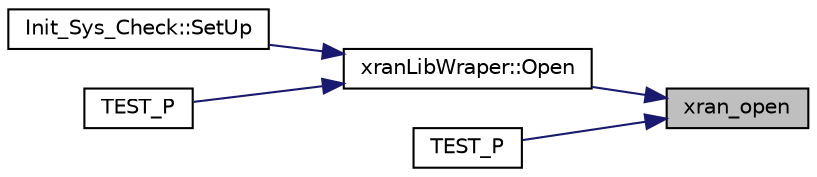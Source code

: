digraph "xran_open"
{
 // LATEX_PDF_SIZE
  edge [fontname="Helvetica",fontsize="10",labelfontname="Helvetica",labelfontsize="10"];
  node [fontname="Helvetica",fontsize="10",shape=record];
  rankdir="RL";
  Node1 [label="xran_open",height=0.2,width=0.4,color="black", fillcolor="grey75", style="filled", fontcolor="black",tooltip=" "];
  Node1 -> Node2 [dir="back",color="midnightblue",fontsize="10",style="solid",fontname="Helvetica"];
  Node2 [label="xranLibWraper::Open",height=0.2,width=0.4,color="black", fillcolor="white", style="filled",URL="$classxran_lib_wraper.html#ad93226058ef4fd59bd7d0cd55701b752",tooltip=" "];
  Node2 -> Node3 [dir="back",color="midnightblue",fontsize="10",style="solid",fontname="Helvetica"];
  Node3 [label="Init_Sys_Check::SetUp",height=0.2,width=0.4,color="black", fillcolor="white", style="filled",URL="$class_init___sys___check.html#a3a1707f6479611fdc609a3eb8a0cef1b",tooltip=" "];
  Node2 -> Node4 [dir="back",color="midnightblue",fontsize="10",style="solid",fontname="Helvetica"];
  Node4 [label="TEST_P",height=0.2,width=0.4,color="black", fillcolor="white", style="filled",URL="$chain__tests_8cc.html#a6c5f599800ca755367ad7df4da60eb86",tooltip=" "];
  Node1 -> Node5 [dir="back",color="midnightblue",fontsize="10",style="solid",fontname="Helvetica"];
  Node5 [label="TEST_P",height=0.2,width=0.4,color="black", fillcolor="white", style="filled",URL="$prach__functional_8cc.html#a62307393b7f454a2b348ada67997b796",tooltip=" "];
}
